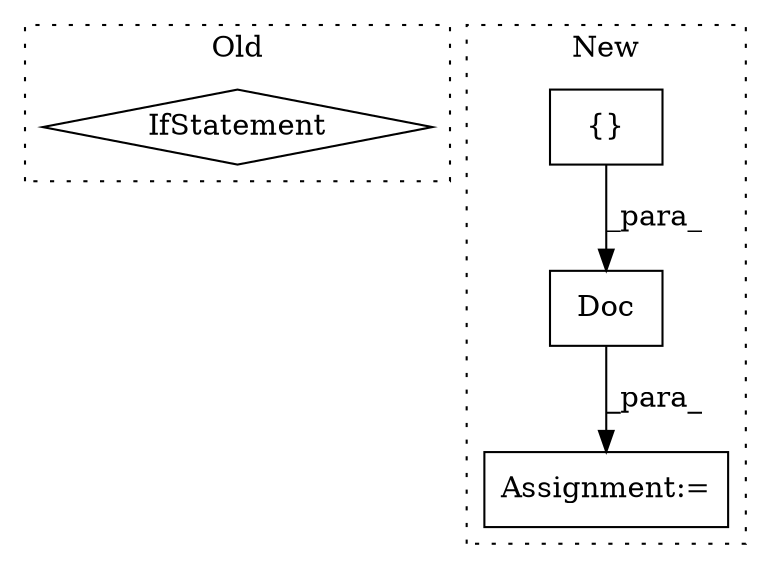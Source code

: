 digraph G {
subgraph cluster0 {
1 [label="IfStatement" a="25" s="537" l="26" shape="diamond"];
label = "Old";
style="dotted";
}
subgraph cluster1 {
2 [label="Doc" a="32" s="405,448" l="4,1" shape="box"];
3 [label="Assignment:=" a="7" s="462" l="1" shape="box"];
4 [label="{}" a="4" s="435,447" l="1,1" shape="box"];
label = "New";
style="dotted";
}
2 -> 3 [label="_para_"];
4 -> 2 [label="_para_"];
}